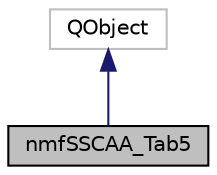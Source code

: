 digraph "nmfSSCAA_Tab5"
{
 // LATEX_PDF_SIZE
  edge [fontname="Helvetica",fontsize="10",labelfontname="Helvetica",labelfontsize="10"];
  node [fontname="Helvetica",fontsize="10",shape=record];
  Node1 [label="nmfSSCAA_Tab5",height=0.2,width=0.4,color="black", fillcolor="grey75", style="filled", fontcolor="black",tooltip="The class containing the interactions for the 5th SSCAA tabbed pane: Mortality Data."];
  Node2 -> Node1 [dir="back",color="midnightblue",fontsize="10",style="solid",fontname="Helvetica"];
  Node2 [label="QObject",height=0.2,width=0.4,color="grey75", fillcolor="white", style="filled",tooltip=" "];
}
